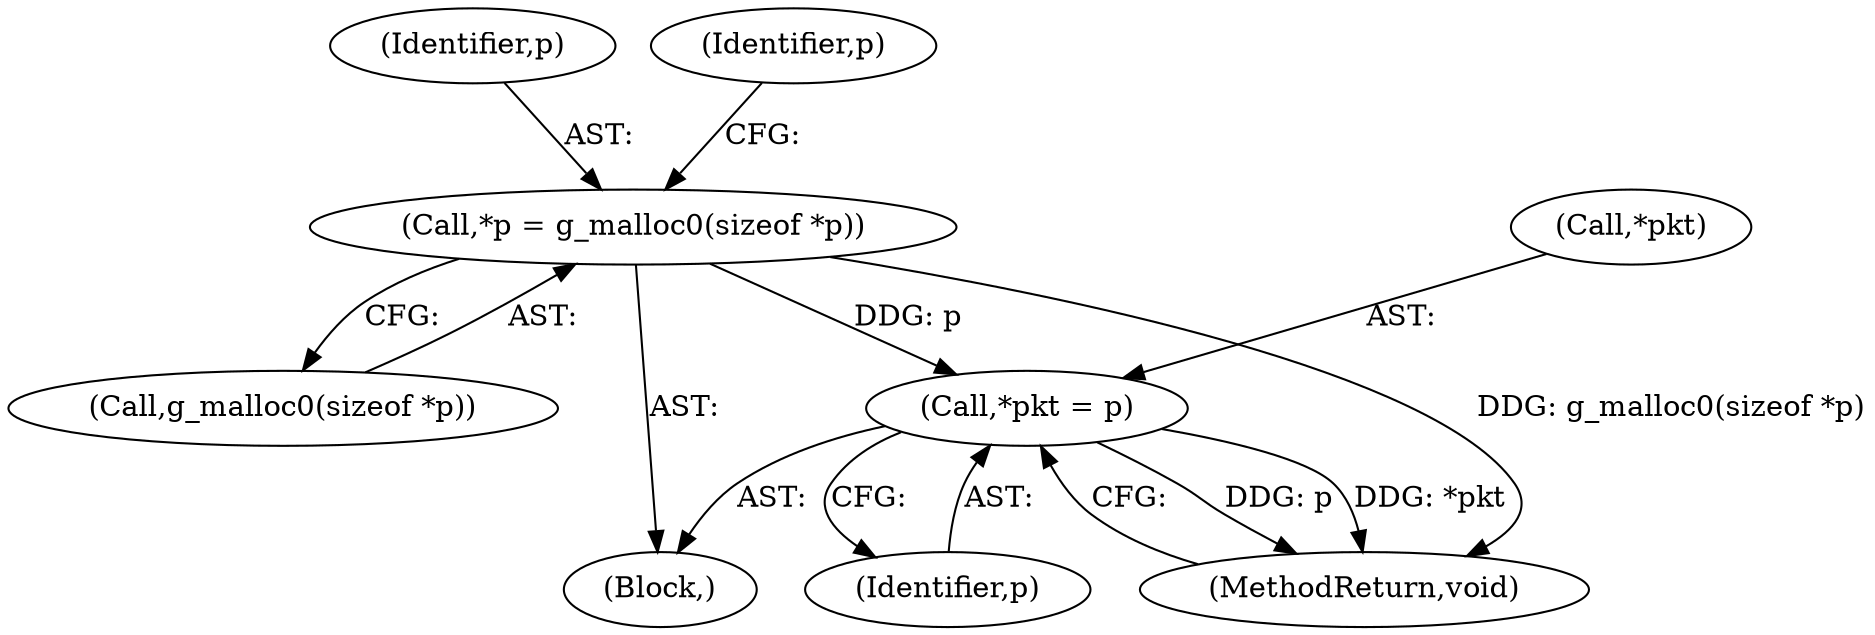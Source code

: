 digraph "0_qemu_47882fa4975bf0b58dd74474329fdd7154e8f04c@pointer" {
"1000191" [label="(Call,*pkt = p)"];
"1000107" [label="(Call,*p = g_malloc0(sizeof *p))"];
"1000195" [label="(MethodReturn,void)"];
"1000191" [label="(Call,*pkt = p)"];
"1000108" [label="(Identifier,p)"];
"1000109" [label="(Call,g_malloc0(sizeof *p))"];
"1000105" [label="(Block,)"];
"1000115" [label="(Identifier,p)"];
"1000192" [label="(Call,*pkt)"];
"1000194" [label="(Identifier,p)"];
"1000107" [label="(Call,*p = g_malloc0(sizeof *p))"];
"1000191" -> "1000105"  [label="AST: "];
"1000191" -> "1000194"  [label="CFG: "];
"1000192" -> "1000191"  [label="AST: "];
"1000194" -> "1000191"  [label="AST: "];
"1000195" -> "1000191"  [label="CFG: "];
"1000191" -> "1000195"  [label="DDG: p"];
"1000191" -> "1000195"  [label="DDG: *pkt"];
"1000107" -> "1000191"  [label="DDG: p"];
"1000107" -> "1000105"  [label="AST: "];
"1000107" -> "1000109"  [label="CFG: "];
"1000108" -> "1000107"  [label="AST: "];
"1000109" -> "1000107"  [label="AST: "];
"1000115" -> "1000107"  [label="CFG: "];
"1000107" -> "1000195"  [label="DDG: g_malloc0(sizeof *p)"];
}
